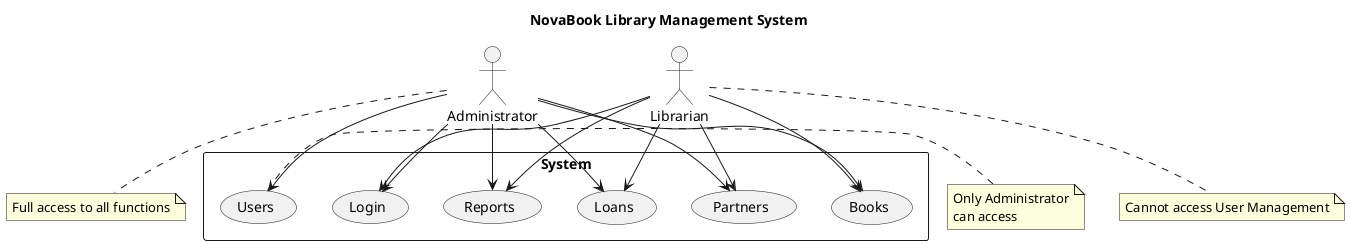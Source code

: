 @startuml
title NovaBook Library Management System

actor Administrator
actor Librarian

rectangle System {
  usecase Login
  usecase Books
  usecase Partners
  usecase Loans
  usecase Reports
  usecase Users
}

Administrator --> Login
Administrator --> Books
Administrator --> Partners
Administrator --> Loans
Administrator --> Reports
Administrator --> Users

Librarian --> Login
Librarian --> Books
Librarian --> Partners
Librarian --> Loans
Librarian --> Reports

note right of Users
  Only Administrator
  can access
end note

note bottom of Administrator : Full access to all functions
note bottom of Librarian : Cannot access User Management

@enduml